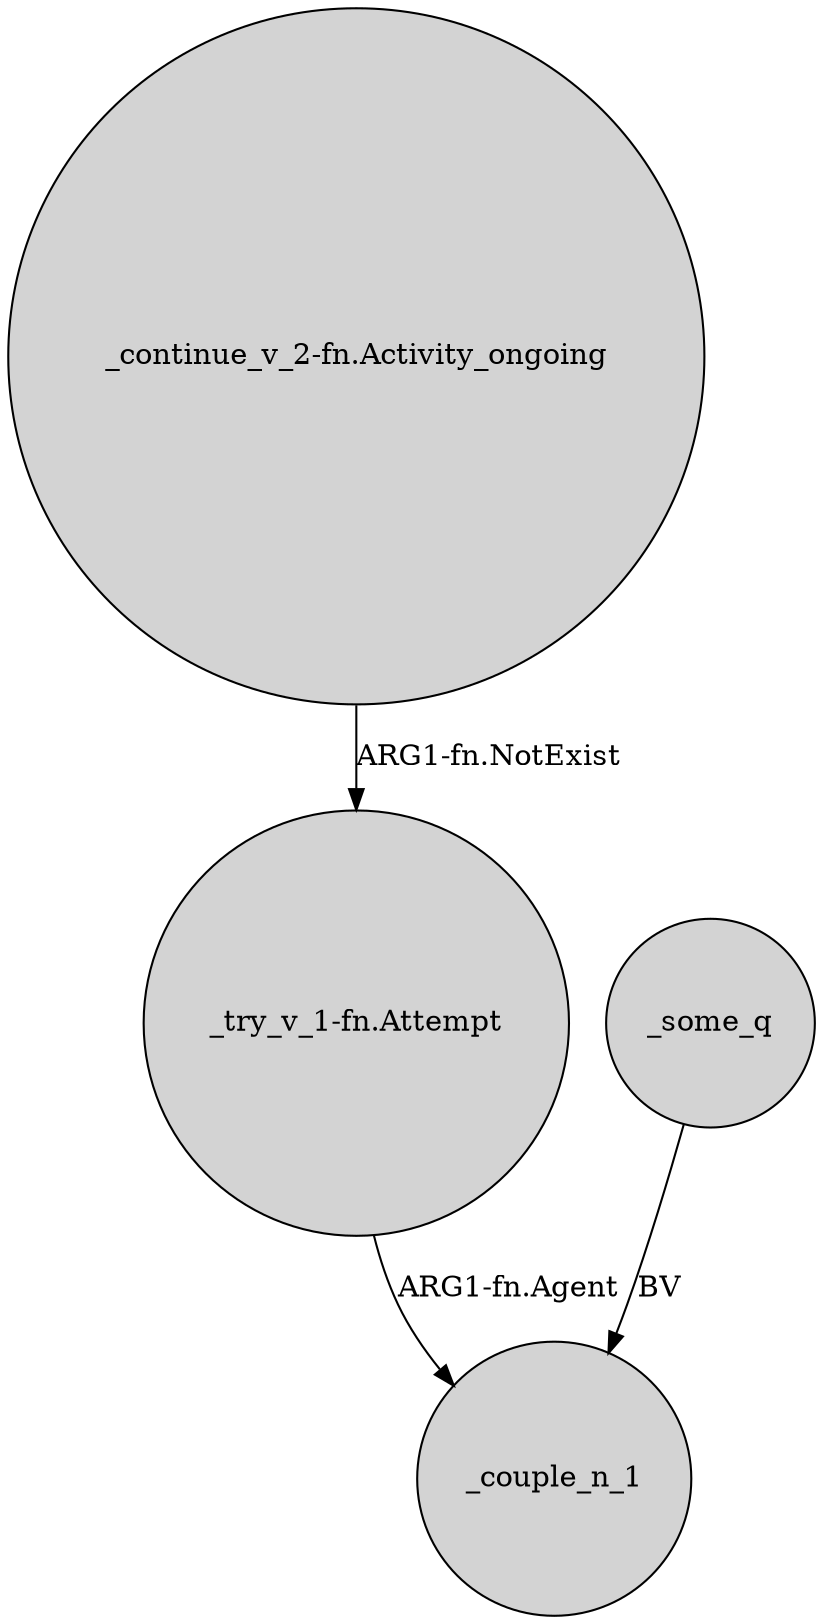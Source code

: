 digraph {
	node [shape=circle style=filled]
	"_continue_v_2-fn.Activity_ongoing" -> "_try_v_1-fn.Attempt" [label="ARG1-fn.NotExist"]
	"_try_v_1-fn.Attempt" -> _couple_n_1 [label="ARG1-fn.Agent"]
	_some_q -> _couple_n_1 [label=BV]
}
